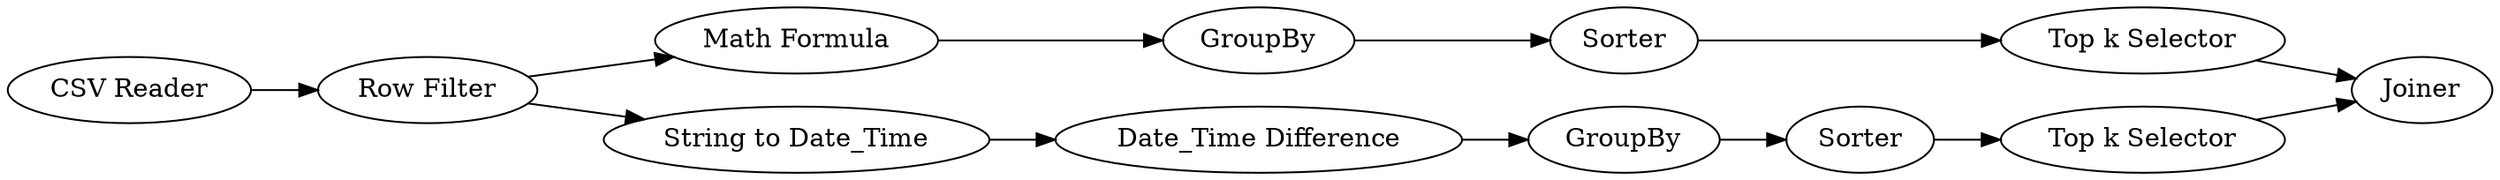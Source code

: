 digraph {
	20 -> 10
	4 -> 5
	3 -> 2
	11 -> 7
	1 -> 11
	19 -> 8
	11 -> 3
	5 -> 10
	7 -> 6
	8 -> 20
	6 -> 19
	2 -> 4
	5 [label="Top k Selector"]
	20 [label="Top k Selector"]
	1 [label="CSV Reader"]
	7 [label="String to Date_Time"]
	11 [label="Row Filter"]
	4 [label=Sorter]
	6 [label="Date_Time Difference"]
	8 [label=Sorter]
	3 [label="Math Formula"]
	2 [label=GroupBy]
	10 [label=Joiner]
	19 [label=GroupBy]
	rankdir=LR
}
